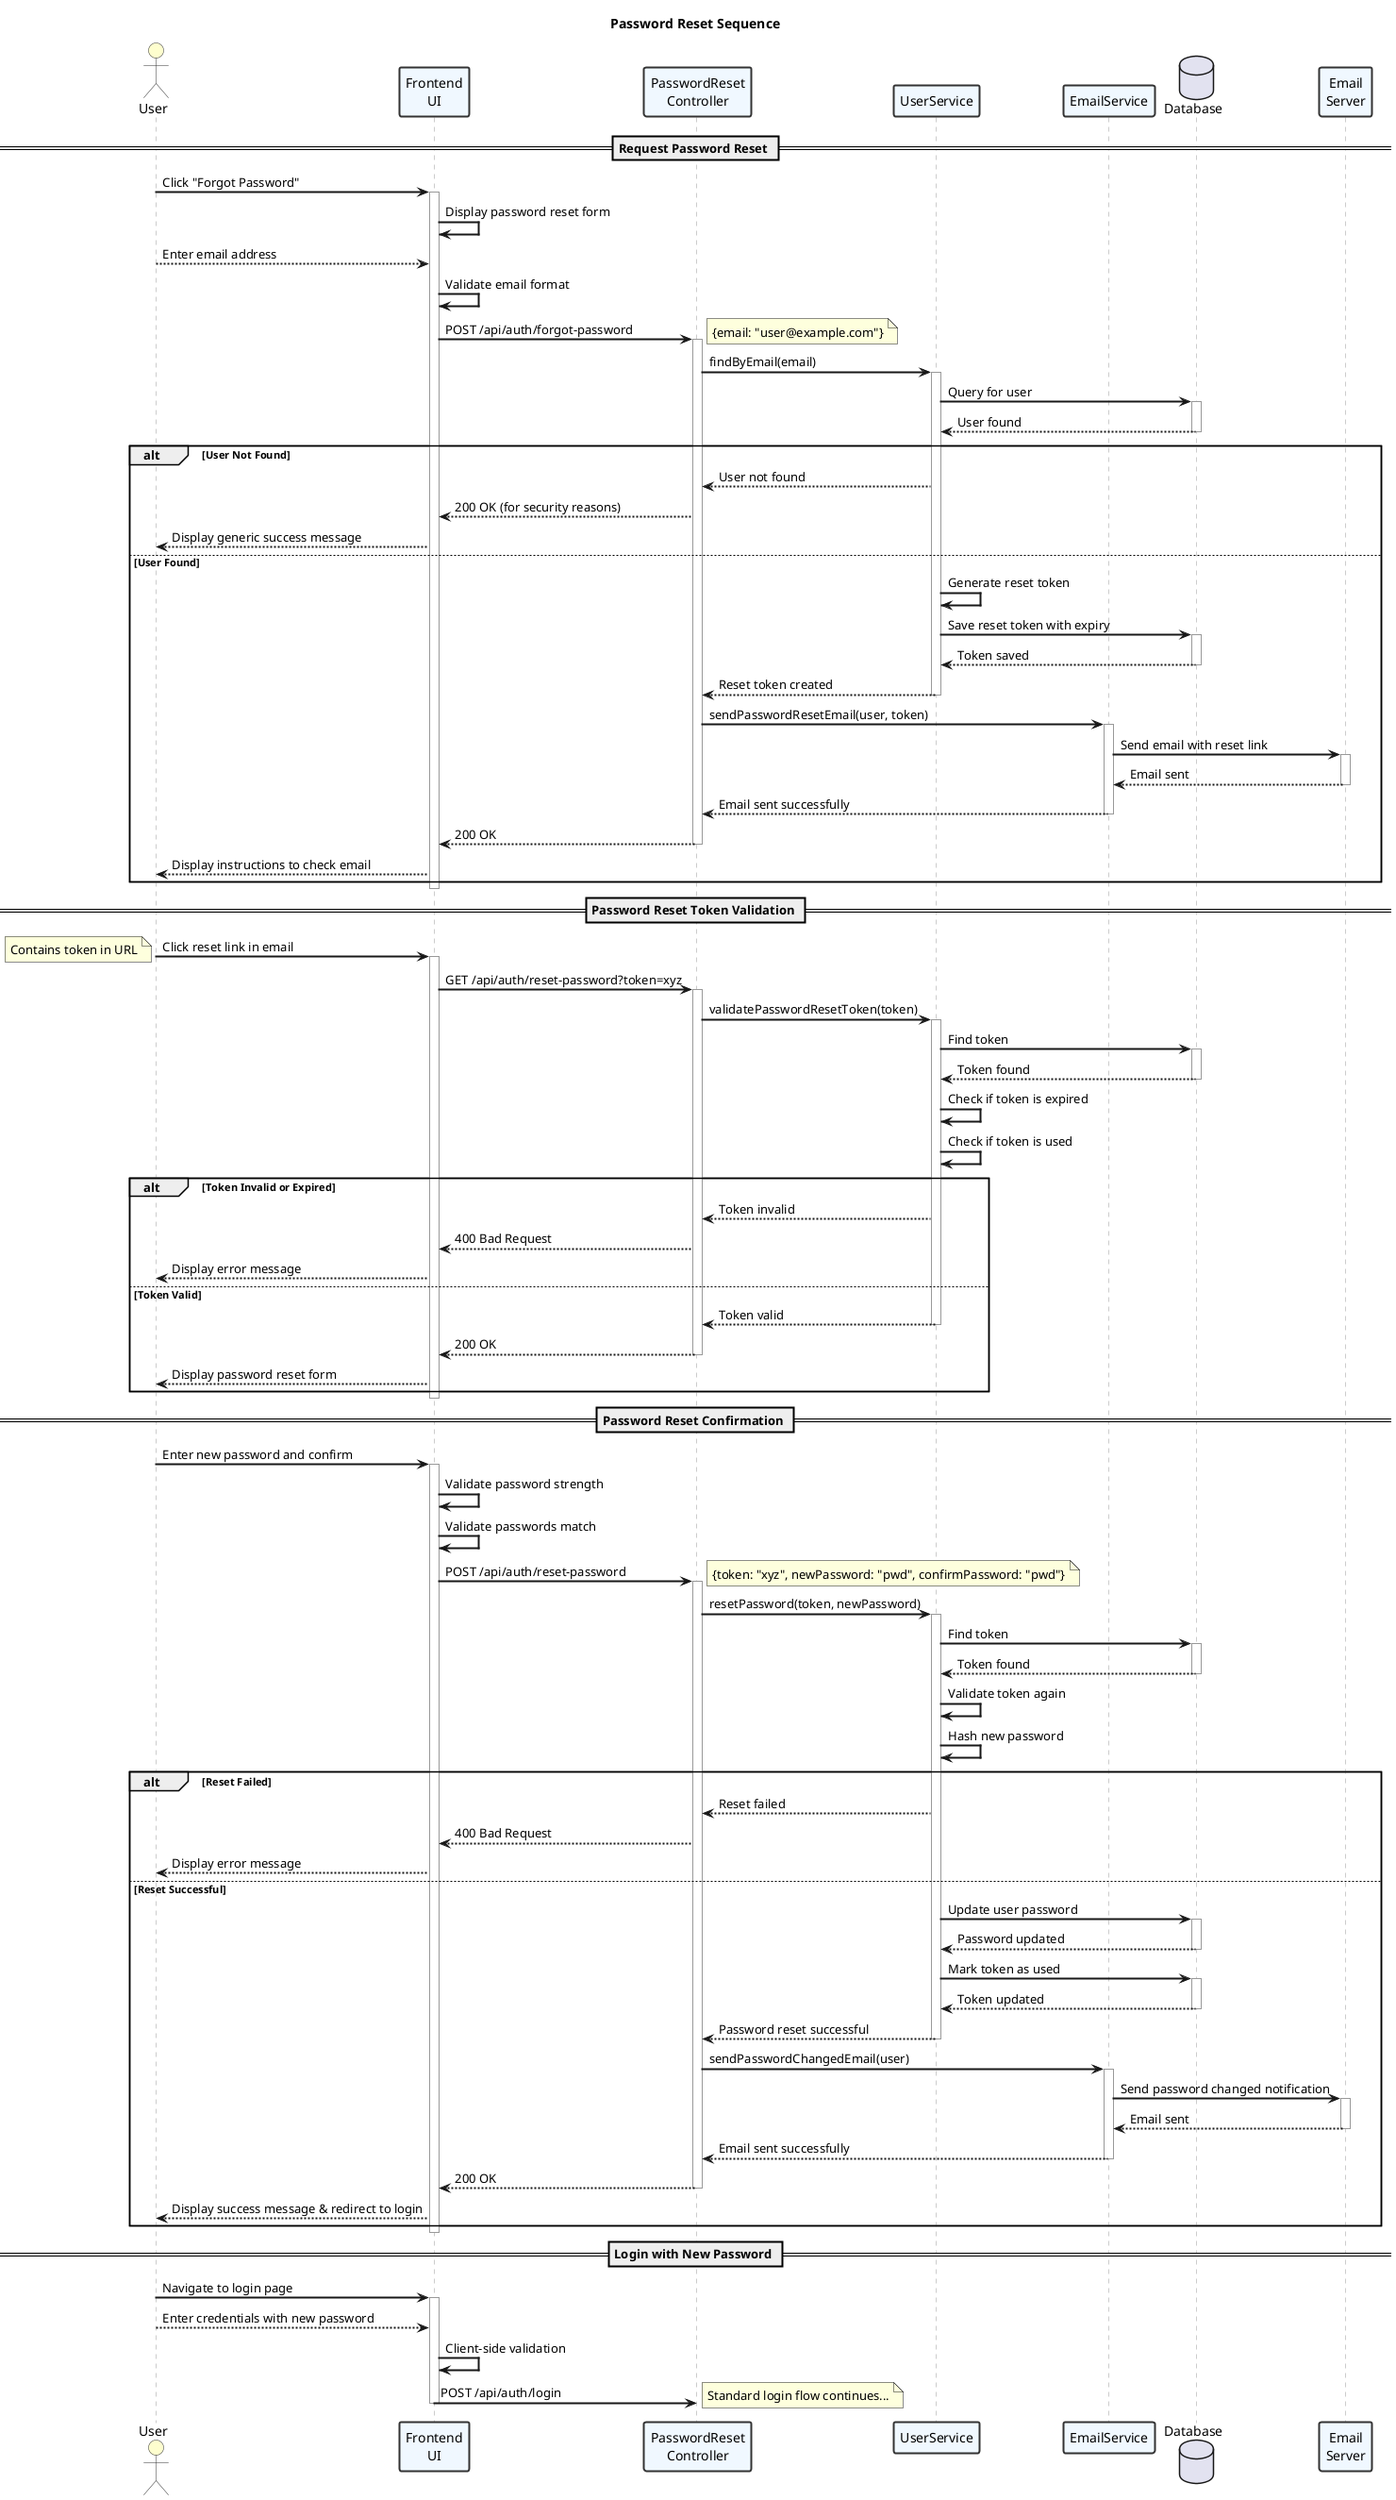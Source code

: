 @startuml PasswordResetSequence

skinparam backgroundColor white
skinparam sequenceArrowThickness 2
skinparam sequenceParticipantBorderThickness 2
skinparam sequenceBoxBorderColor #999999
skinparam sequenceParticipantBorderColor #333333
skinparam sequenceParticipantBackgroundColor #F0F8FF
skinparam sequenceActorBorderColor #333333
skinparam sequenceActorBackgroundColor #FEFECE
skinparam sequenceLifeLineBorderColor #999999

title Password Reset Sequence

actor "User" as user
participant "Frontend\nUI" as frontend
participant "PasswordReset\nController" as resetController
participant "UserService" as userService
participant "EmailService" as emailService
database "Database" as db
participant "Email\nServer" as emailServer

== Request Password Reset ==

user -> frontend : Click "Forgot Password"
activate frontend

frontend -> frontend : Display password reset form
frontend <-- user : Enter email address
frontend -> frontend : Validate email format

frontend -> resetController : POST /api/auth/forgot-password
activate resetController
note right: {email: "user@example.com"}

resetController -> userService : findByEmail(email)
activate userService
userService -> db : Query for user
activate db
db --> userService : User found
deactivate db

alt User Not Found
    userService --> resetController : User not found
    resetController --> frontend : 200 OK (for security reasons)
    frontend --> user : Display generic success message
else User Found
    userService -> userService : Generate reset token
    userService -> db : Save reset token with expiry
    activate db
    db --> userService : Token saved
    deactivate db
    userService --> resetController : Reset token created
    deactivate userService
    
    resetController -> emailService : sendPasswordResetEmail(user, token)
    activate emailService
    emailService -> emailServer : Send email with reset link
    activate emailServer
    emailServer --> emailService : Email sent
    deactivate emailServer
    emailService --> resetController : Email sent successfully
    deactivate emailService
    
    resetController --> frontend : 200 OK
    deactivate resetController
    frontend --> user : Display instructions to check email
end
deactivate frontend

== Password Reset Token Validation ==

user -> frontend : Click reset link in email
activate frontend
note left: Contains token in URL

frontend -> resetController : GET /api/auth/reset-password?token=xyz
activate resetController

resetController -> userService : validatePasswordResetToken(token)
activate userService
userService -> db : Find token
activate db
db --> userService : Token found
deactivate db

userService -> userService : Check if token is expired
userService -> userService : Check if token is used

alt Token Invalid or Expired
    userService --> resetController : Token invalid
    resetController --> frontend : 400 Bad Request
    frontend --> user : Display error message
else Token Valid
    userService --> resetController : Token valid
    deactivate userService
    
    resetController --> frontend : 200 OK
    deactivate resetController
    frontend --> user : Display password reset form
end
deactivate frontend

== Password Reset Confirmation ==

user -> frontend : Enter new password and confirm
activate frontend

frontend -> frontend : Validate password strength
frontend -> frontend : Validate passwords match

frontend -> resetController : POST /api/auth/reset-password
activate resetController
note right: {token: "xyz", newPassword: "pwd", confirmPassword: "pwd"}

resetController -> userService : resetPassword(token, newPassword)
activate userService
userService -> db : Find token
activate db
db --> userService : Token found
deactivate db

userService -> userService : Validate token again
userService -> userService : Hash new password

alt Reset Failed
    userService --> resetController : Reset failed
    resetController --> frontend : 400 Bad Request
    frontend --> user : Display error message
else Reset Successful
    userService -> db : Update user password
    activate db
    db --> userService : Password updated
    deactivate db
    
    userService -> db : Mark token as used
    activate db
    db --> userService : Token updated
    deactivate db
    
    userService --> resetController : Password reset successful
    deactivate userService
    
    resetController -> emailService : sendPasswordChangedEmail(user)
    activate emailService
    emailService -> emailServer : Send password changed notification
    activate emailServer
    emailServer --> emailService : Email sent
    deactivate emailServer
    emailService --> resetController : Email sent successfully
    deactivate emailService
    
    resetController --> frontend : 200 OK
    deactivate resetController
    frontend --> user : Display success message & redirect to login
end
deactivate frontend

== Login with New Password ==

user -> frontend : Navigate to login page
activate frontend
frontend <-- user : Enter credentials with new password
frontend -> frontend : Client-side validation
frontend -> resetController : POST /api/auth/login
deactivate frontend
note right: Standard login flow continues...

@enduml 